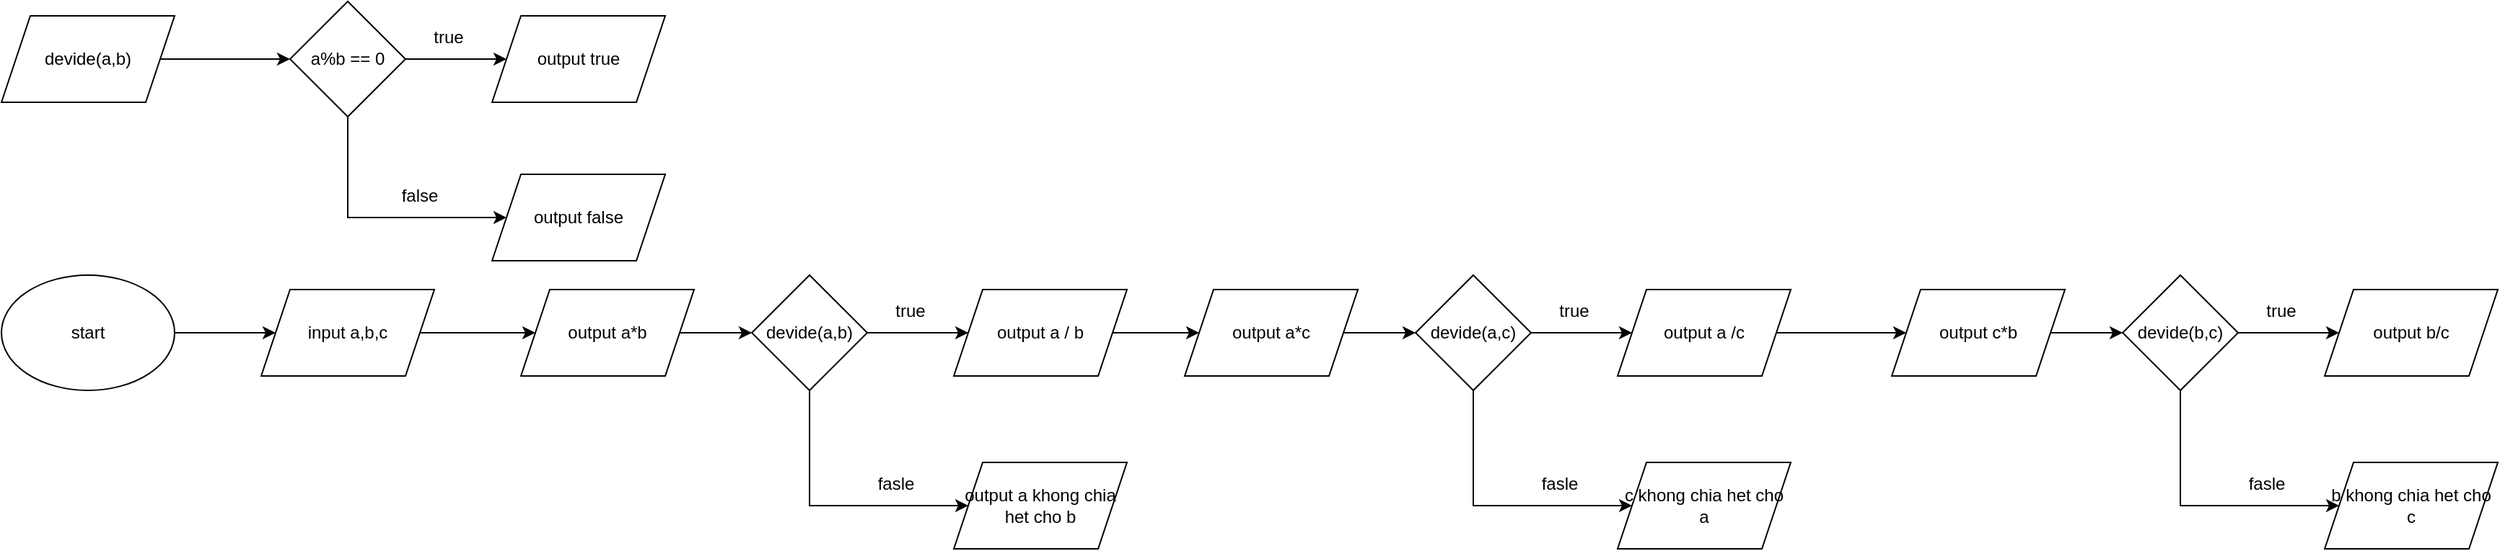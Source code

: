 <mxfile version="22.0.3" type="device">
  <diagram name="Page-1" id="qB7rgnWT7f_RbwgGEuMo">
    <mxGraphModel dx="1381" dy="1908" grid="1" gridSize="10" guides="1" tooltips="1" connect="1" arrows="1" fold="1" page="1" pageScale="1" pageWidth="850" pageHeight="1100" math="0" shadow="0">
      <root>
        <mxCell id="0" />
        <mxCell id="1" parent="0" />
        <mxCell id="tVHJ0tNOioz3t7MRQATq-15" value="" style="edgeStyle=orthogonalEdgeStyle;rounded=0;orthogonalLoop=1;jettySize=auto;html=1;" parent="1" source="tVHJ0tNOioz3t7MRQATq-1" edge="1">
          <mxGeometry relative="1" as="geometry">
            <mxPoint x="190" y="220" as="targetPoint" />
          </mxGeometry>
        </mxCell>
        <mxCell id="tVHJ0tNOioz3t7MRQATq-1" value="start" style="ellipse;whiteSpace=wrap;html=1;" parent="1" vertex="1">
          <mxGeometry y="180" width="120" height="80" as="geometry" />
        </mxCell>
        <mxCell id="tVHJ0tNOioz3t7MRQATq-7" style="edgeStyle=orthogonalEdgeStyle;rounded=0;orthogonalLoop=1;jettySize=auto;html=1;" parent="1" source="tVHJ0tNOioz3t7MRQATq-2" target="tVHJ0tNOioz3t7MRQATq-6" edge="1">
          <mxGeometry relative="1" as="geometry" />
        </mxCell>
        <mxCell id="tVHJ0tNOioz3t7MRQATq-2" value="devide(a,b)" style="shape=parallelogram;perimeter=parallelogramPerimeter;whiteSpace=wrap;html=1;fixedSize=1;" parent="1" vertex="1">
          <mxGeometry width="120" height="60" as="geometry" />
        </mxCell>
        <mxCell id="tVHJ0tNOioz3t7MRQATq-9" value="" style="edgeStyle=orthogonalEdgeStyle;rounded=0;orthogonalLoop=1;jettySize=auto;html=1;" parent="1" source="tVHJ0tNOioz3t7MRQATq-6" target="tVHJ0tNOioz3t7MRQATq-8" edge="1">
          <mxGeometry relative="1" as="geometry" />
        </mxCell>
        <mxCell id="tVHJ0tNOioz3t7MRQATq-11" value="" style="edgeStyle=orthogonalEdgeStyle;rounded=0;orthogonalLoop=1;jettySize=auto;html=1;" parent="1" source="tVHJ0tNOioz3t7MRQATq-6" target="tVHJ0tNOioz3t7MRQATq-10" edge="1">
          <mxGeometry relative="1" as="geometry">
            <Array as="points">
              <mxPoint x="240" y="140" />
            </Array>
          </mxGeometry>
        </mxCell>
        <mxCell id="tVHJ0tNOioz3t7MRQATq-6" value="a%b == 0" style="rhombus;whiteSpace=wrap;html=1;" parent="1" vertex="1">
          <mxGeometry x="200" y="-10" width="80" height="80" as="geometry" />
        </mxCell>
        <mxCell id="tVHJ0tNOioz3t7MRQATq-8" value="output true" style="shape=parallelogram;perimeter=parallelogramPerimeter;whiteSpace=wrap;html=1;fixedSize=1;" parent="1" vertex="1">
          <mxGeometry x="340" width="120" height="60" as="geometry" />
        </mxCell>
        <mxCell id="tVHJ0tNOioz3t7MRQATq-10" value="output false" style="shape=parallelogram;perimeter=parallelogramPerimeter;whiteSpace=wrap;html=1;fixedSize=1;" parent="1" vertex="1">
          <mxGeometry x="340" y="110" width="120" height="60" as="geometry" />
        </mxCell>
        <mxCell id="tVHJ0tNOioz3t7MRQATq-12" value="true" style="text;html=1;strokeColor=none;fillColor=none;align=center;verticalAlign=middle;whiteSpace=wrap;rounded=0;" parent="1" vertex="1">
          <mxGeometry x="280" width="60" height="30" as="geometry" />
        </mxCell>
        <mxCell id="tVHJ0tNOioz3t7MRQATq-13" value="false" style="text;html=1;strokeColor=none;fillColor=none;align=center;verticalAlign=middle;whiteSpace=wrap;rounded=0;" parent="1" vertex="1">
          <mxGeometry x="260" y="110" width="60" height="30" as="geometry" />
        </mxCell>
        <mxCell id="tVHJ0tNOioz3t7MRQATq-19" value="" style="edgeStyle=orthogonalEdgeStyle;rounded=0;orthogonalLoop=1;jettySize=auto;html=1;" parent="1" source="tVHJ0tNOioz3t7MRQATq-16" target="tVHJ0tNOioz3t7MRQATq-18" edge="1">
          <mxGeometry relative="1" as="geometry" />
        </mxCell>
        <mxCell id="tVHJ0tNOioz3t7MRQATq-16" value="input a,b,c" style="shape=parallelogram;perimeter=parallelogramPerimeter;whiteSpace=wrap;html=1;fixedSize=1;" parent="1" vertex="1">
          <mxGeometry x="180" y="190" width="120" height="60" as="geometry" />
        </mxCell>
        <mxCell id="tVHJ0tNOioz3t7MRQATq-22" value="" style="edgeStyle=orthogonalEdgeStyle;rounded=0;orthogonalLoop=1;jettySize=auto;html=1;" parent="1" source="tVHJ0tNOioz3t7MRQATq-17" target="tVHJ0tNOioz3t7MRQATq-21" edge="1">
          <mxGeometry relative="1" as="geometry" />
        </mxCell>
        <mxCell id="tVHJ0tNOioz3t7MRQATq-24" value="" style="edgeStyle=orthogonalEdgeStyle;rounded=0;orthogonalLoop=1;jettySize=auto;html=1;" parent="1" source="tVHJ0tNOioz3t7MRQATq-17" target="tVHJ0tNOioz3t7MRQATq-23" edge="1">
          <mxGeometry relative="1" as="geometry">
            <Array as="points">
              <mxPoint x="560" y="340" />
            </Array>
          </mxGeometry>
        </mxCell>
        <mxCell id="tVHJ0tNOioz3t7MRQATq-17" value="devide(a,b)" style="rhombus;whiteSpace=wrap;html=1;" parent="1" vertex="1">
          <mxGeometry x="520" y="180" width="80" height="80" as="geometry" />
        </mxCell>
        <mxCell id="tVHJ0tNOioz3t7MRQATq-20" value="" style="edgeStyle=orthogonalEdgeStyle;rounded=0;orthogonalLoop=1;jettySize=auto;html=1;" parent="1" source="tVHJ0tNOioz3t7MRQATq-18" target="tVHJ0tNOioz3t7MRQATq-17" edge="1">
          <mxGeometry relative="1" as="geometry" />
        </mxCell>
        <mxCell id="tVHJ0tNOioz3t7MRQATq-18" value="output a*b" style="shape=parallelogram;perimeter=parallelogramPerimeter;whiteSpace=wrap;html=1;fixedSize=1;" parent="1" vertex="1">
          <mxGeometry x="360" y="190" width="120" height="60" as="geometry" />
        </mxCell>
        <mxCell id="tVHJ0tNOioz3t7MRQATq-45" value="" style="edgeStyle=orthogonalEdgeStyle;rounded=0;orthogonalLoop=1;jettySize=auto;html=1;" parent="1" source="tVHJ0tNOioz3t7MRQATq-21" target="tVHJ0tNOioz3t7MRQATq-31" edge="1">
          <mxGeometry relative="1" as="geometry" />
        </mxCell>
        <mxCell id="tVHJ0tNOioz3t7MRQATq-21" value="output a / b" style="shape=parallelogram;perimeter=parallelogramPerimeter;whiteSpace=wrap;html=1;fixedSize=1;" parent="1" vertex="1">
          <mxGeometry x="660" y="190" width="120" height="60" as="geometry" />
        </mxCell>
        <mxCell id="tVHJ0tNOioz3t7MRQATq-23" value="output a khong chia het cho b" style="shape=parallelogram;perimeter=parallelogramPerimeter;whiteSpace=wrap;html=1;fixedSize=1;" parent="1" vertex="1">
          <mxGeometry x="660" y="310" width="120" height="60" as="geometry" />
        </mxCell>
        <mxCell id="tVHJ0tNOioz3t7MRQATq-25" value="true" style="text;html=1;strokeColor=none;fillColor=none;align=center;verticalAlign=middle;whiteSpace=wrap;rounded=0;" parent="1" vertex="1">
          <mxGeometry x="600" y="190" width="60" height="30" as="geometry" />
        </mxCell>
        <mxCell id="tVHJ0tNOioz3t7MRQATq-26" value="fasle" style="text;html=1;strokeColor=none;fillColor=none;align=center;verticalAlign=middle;whiteSpace=wrap;rounded=0;" parent="1" vertex="1">
          <mxGeometry x="590" y="310" width="60" height="30" as="geometry" />
        </mxCell>
        <mxCell id="tVHJ0tNOioz3t7MRQATq-27" value="" style="edgeStyle=orthogonalEdgeStyle;rounded=0;orthogonalLoop=1;jettySize=auto;html=1;" parent="1" source="tVHJ0tNOioz3t7MRQATq-29" target="tVHJ0tNOioz3t7MRQATq-32" edge="1">
          <mxGeometry relative="1" as="geometry" />
        </mxCell>
        <mxCell id="tVHJ0tNOioz3t7MRQATq-28" value="" style="edgeStyle=orthogonalEdgeStyle;rounded=0;orthogonalLoop=1;jettySize=auto;html=1;" parent="1" source="tVHJ0tNOioz3t7MRQATq-29" target="tVHJ0tNOioz3t7MRQATq-33" edge="1">
          <mxGeometry relative="1" as="geometry">
            <Array as="points">
              <mxPoint x="1020" y="340" />
            </Array>
          </mxGeometry>
        </mxCell>
        <mxCell id="tVHJ0tNOioz3t7MRQATq-29" value="devide(a,c)" style="rhombus;whiteSpace=wrap;html=1;" parent="1" vertex="1">
          <mxGeometry x="980" y="180" width="80" height="80" as="geometry" />
        </mxCell>
        <mxCell id="tVHJ0tNOioz3t7MRQATq-30" value="" style="edgeStyle=orthogonalEdgeStyle;rounded=0;orthogonalLoop=1;jettySize=auto;html=1;" parent="1" source="tVHJ0tNOioz3t7MRQATq-31" target="tVHJ0tNOioz3t7MRQATq-29" edge="1">
          <mxGeometry relative="1" as="geometry" />
        </mxCell>
        <mxCell id="tVHJ0tNOioz3t7MRQATq-31" value="output a*c" style="shape=parallelogram;perimeter=parallelogramPerimeter;whiteSpace=wrap;html=1;fixedSize=1;" parent="1" vertex="1">
          <mxGeometry x="820" y="190" width="120" height="60" as="geometry" />
        </mxCell>
        <mxCell id="tVHJ0tNOioz3t7MRQATq-46" value="" style="edgeStyle=orthogonalEdgeStyle;rounded=0;orthogonalLoop=1;jettySize=auto;html=1;" parent="1" source="tVHJ0tNOioz3t7MRQATq-32" target="tVHJ0tNOioz3t7MRQATq-40" edge="1">
          <mxGeometry relative="1" as="geometry" />
        </mxCell>
        <mxCell id="tVHJ0tNOioz3t7MRQATq-32" value="output a /c" style="shape=parallelogram;perimeter=parallelogramPerimeter;whiteSpace=wrap;html=1;fixedSize=1;" parent="1" vertex="1">
          <mxGeometry x="1120" y="190" width="120" height="60" as="geometry" />
        </mxCell>
        <mxCell id="tVHJ0tNOioz3t7MRQATq-33" value="c khong chia het cho a" style="shape=parallelogram;perimeter=parallelogramPerimeter;whiteSpace=wrap;html=1;fixedSize=1;" parent="1" vertex="1">
          <mxGeometry x="1120" y="310" width="120" height="60" as="geometry" />
        </mxCell>
        <mxCell id="tVHJ0tNOioz3t7MRQATq-34" value="true" style="text;html=1;strokeColor=none;fillColor=none;align=center;verticalAlign=middle;whiteSpace=wrap;rounded=0;" parent="1" vertex="1">
          <mxGeometry x="1060" y="190" width="60" height="30" as="geometry" />
        </mxCell>
        <mxCell id="tVHJ0tNOioz3t7MRQATq-35" value="fasle" style="text;html=1;strokeColor=none;fillColor=none;align=center;verticalAlign=middle;whiteSpace=wrap;rounded=0;" parent="1" vertex="1">
          <mxGeometry x="1050" y="310" width="60" height="30" as="geometry" />
        </mxCell>
        <mxCell id="tVHJ0tNOioz3t7MRQATq-36" value="" style="edgeStyle=orthogonalEdgeStyle;rounded=0;orthogonalLoop=1;jettySize=auto;html=1;" parent="1" source="tVHJ0tNOioz3t7MRQATq-38" target="tVHJ0tNOioz3t7MRQATq-41" edge="1">
          <mxGeometry relative="1" as="geometry" />
        </mxCell>
        <mxCell id="tVHJ0tNOioz3t7MRQATq-37" value="" style="edgeStyle=orthogonalEdgeStyle;rounded=0;orthogonalLoop=1;jettySize=auto;html=1;" parent="1" source="tVHJ0tNOioz3t7MRQATq-38" target="tVHJ0tNOioz3t7MRQATq-42" edge="1">
          <mxGeometry relative="1" as="geometry">
            <Array as="points">
              <mxPoint x="1510" y="340" />
            </Array>
          </mxGeometry>
        </mxCell>
        <mxCell id="tVHJ0tNOioz3t7MRQATq-38" value="devide(b,c)" style="rhombus;whiteSpace=wrap;html=1;" parent="1" vertex="1">
          <mxGeometry x="1470" y="180" width="80" height="80" as="geometry" />
        </mxCell>
        <mxCell id="tVHJ0tNOioz3t7MRQATq-39" value="" style="edgeStyle=orthogonalEdgeStyle;rounded=0;orthogonalLoop=1;jettySize=auto;html=1;" parent="1" source="tVHJ0tNOioz3t7MRQATq-40" target="tVHJ0tNOioz3t7MRQATq-38" edge="1">
          <mxGeometry relative="1" as="geometry" />
        </mxCell>
        <mxCell id="tVHJ0tNOioz3t7MRQATq-40" value="output c*b" style="shape=parallelogram;perimeter=parallelogramPerimeter;whiteSpace=wrap;html=1;fixedSize=1;" parent="1" vertex="1">
          <mxGeometry x="1310" y="190" width="120" height="60" as="geometry" />
        </mxCell>
        <mxCell id="tVHJ0tNOioz3t7MRQATq-41" value="output b/c" style="shape=parallelogram;perimeter=parallelogramPerimeter;whiteSpace=wrap;html=1;fixedSize=1;" parent="1" vertex="1">
          <mxGeometry x="1610" y="190" width="120" height="60" as="geometry" />
        </mxCell>
        <mxCell id="tVHJ0tNOioz3t7MRQATq-42" value="b khong chia het cho c" style="shape=parallelogram;perimeter=parallelogramPerimeter;whiteSpace=wrap;html=1;fixedSize=1;" parent="1" vertex="1">
          <mxGeometry x="1610" y="310" width="120" height="60" as="geometry" />
        </mxCell>
        <mxCell id="tVHJ0tNOioz3t7MRQATq-43" value="true" style="text;html=1;strokeColor=none;fillColor=none;align=center;verticalAlign=middle;whiteSpace=wrap;rounded=0;" parent="1" vertex="1">
          <mxGeometry x="1550" y="190" width="60" height="30" as="geometry" />
        </mxCell>
        <mxCell id="tVHJ0tNOioz3t7MRQATq-44" value="fasle" style="text;html=1;strokeColor=none;fillColor=none;align=center;verticalAlign=middle;whiteSpace=wrap;rounded=0;" parent="1" vertex="1">
          <mxGeometry x="1540" y="310" width="60" height="30" as="geometry" />
        </mxCell>
      </root>
    </mxGraphModel>
  </diagram>
</mxfile>
